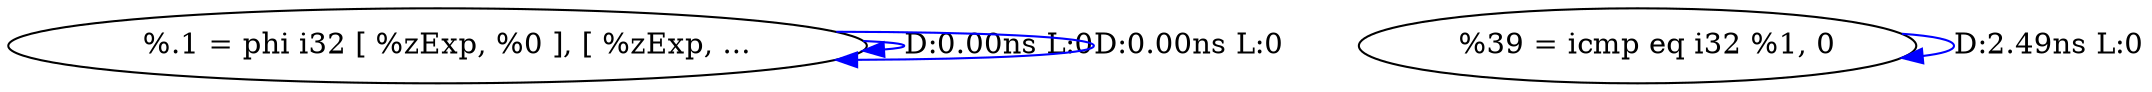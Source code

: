 digraph {
Node0x34630e0[label="  %.1 = phi i32 [ %zExp, %0 ], [ %zExp, ..."];
Node0x34630e0 -> Node0x34630e0[label="D:0.00ns L:0",color=blue];
Node0x34630e0 -> Node0x34630e0[label="D:0.00ns L:0",color=blue];
Node0x34631c0[label="  %39 = icmp eq i32 %1, 0"];
Node0x34631c0 -> Node0x34631c0[label="D:2.49ns L:0",color=blue];
}
